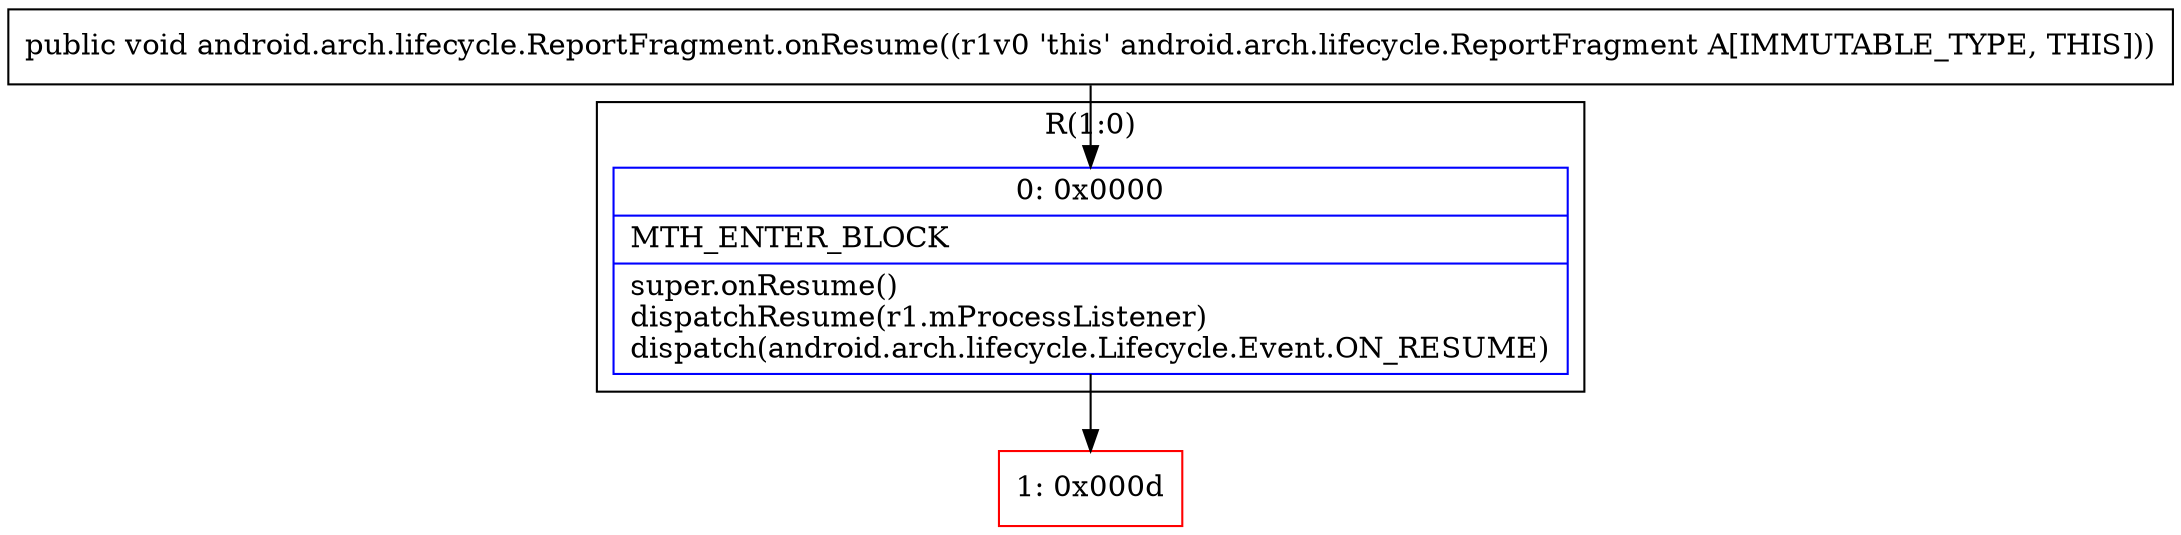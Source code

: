 digraph "CFG forandroid.arch.lifecycle.ReportFragment.onResume()V" {
subgraph cluster_Region_671097880 {
label = "R(1:0)";
node [shape=record,color=blue];
Node_0 [shape=record,label="{0\:\ 0x0000|MTH_ENTER_BLOCK\l|super.onResume()\ldispatchResume(r1.mProcessListener)\ldispatch(android.arch.lifecycle.Lifecycle.Event.ON_RESUME)\l}"];
}
Node_1 [shape=record,color=red,label="{1\:\ 0x000d}"];
MethodNode[shape=record,label="{public void android.arch.lifecycle.ReportFragment.onResume((r1v0 'this' android.arch.lifecycle.ReportFragment A[IMMUTABLE_TYPE, THIS])) }"];
MethodNode -> Node_0;
Node_0 -> Node_1;
}

